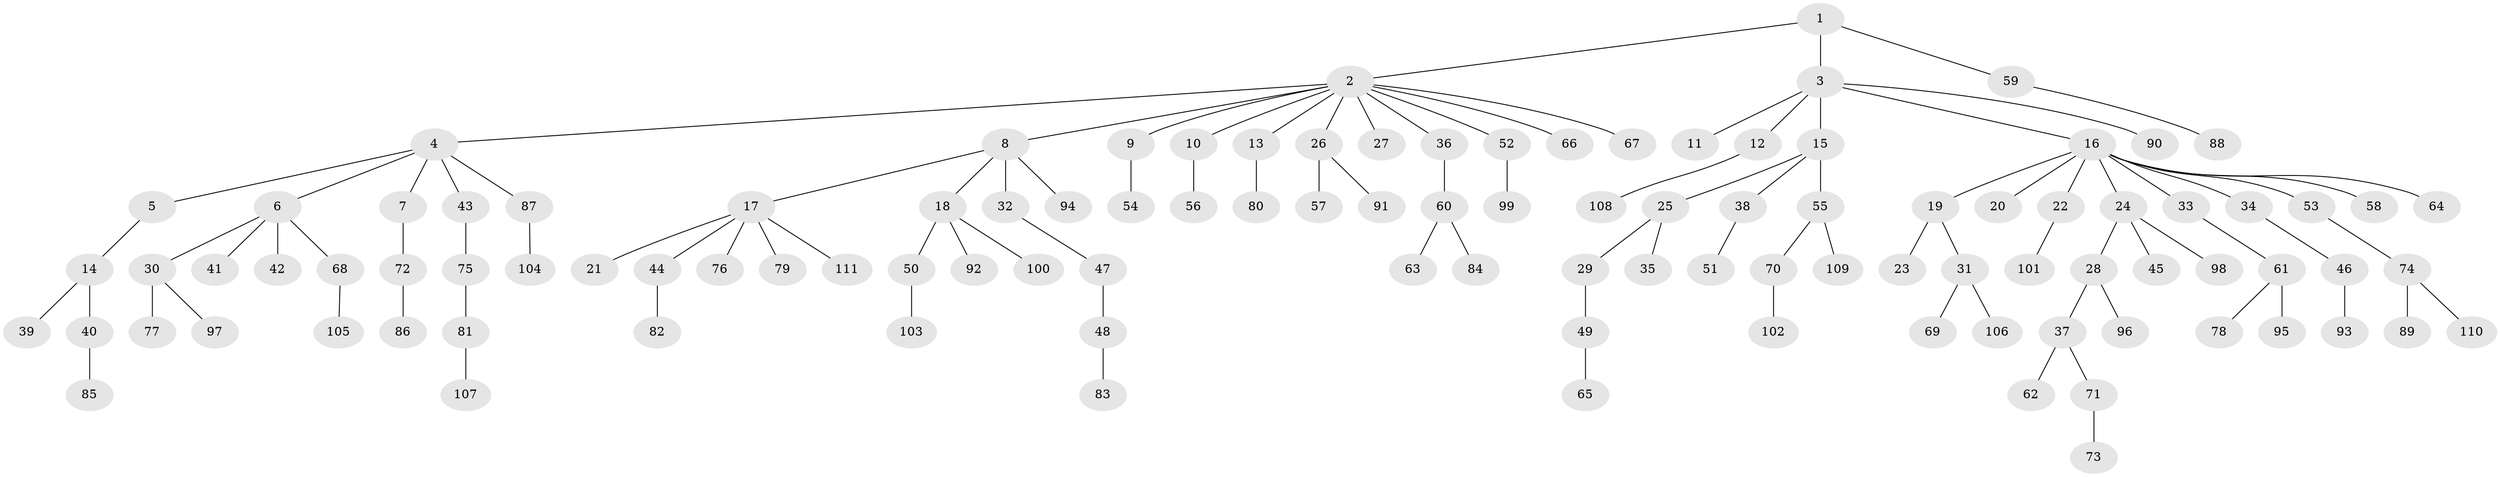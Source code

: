 // Generated by graph-tools (version 1.1) at 2025/26/03/09/25 03:26:24]
// undirected, 111 vertices, 110 edges
graph export_dot {
graph [start="1"]
  node [color=gray90,style=filled];
  1;
  2;
  3;
  4;
  5;
  6;
  7;
  8;
  9;
  10;
  11;
  12;
  13;
  14;
  15;
  16;
  17;
  18;
  19;
  20;
  21;
  22;
  23;
  24;
  25;
  26;
  27;
  28;
  29;
  30;
  31;
  32;
  33;
  34;
  35;
  36;
  37;
  38;
  39;
  40;
  41;
  42;
  43;
  44;
  45;
  46;
  47;
  48;
  49;
  50;
  51;
  52;
  53;
  54;
  55;
  56;
  57;
  58;
  59;
  60;
  61;
  62;
  63;
  64;
  65;
  66;
  67;
  68;
  69;
  70;
  71;
  72;
  73;
  74;
  75;
  76;
  77;
  78;
  79;
  80;
  81;
  82;
  83;
  84;
  85;
  86;
  87;
  88;
  89;
  90;
  91;
  92;
  93;
  94;
  95;
  96;
  97;
  98;
  99;
  100;
  101;
  102;
  103;
  104;
  105;
  106;
  107;
  108;
  109;
  110;
  111;
  1 -- 2;
  1 -- 3;
  1 -- 59;
  2 -- 4;
  2 -- 8;
  2 -- 9;
  2 -- 10;
  2 -- 13;
  2 -- 26;
  2 -- 27;
  2 -- 36;
  2 -- 52;
  2 -- 66;
  2 -- 67;
  3 -- 11;
  3 -- 12;
  3 -- 15;
  3 -- 16;
  3 -- 90;
  4 -- 5;
  4 -- 6;
  4 -- 7;
  4 -- 43;
  4 -- 87;
  5 -- 14;
  6 -- 30;
  6 -- 41;
  6 -- 42;
  6 -- 68;
  7 -- 72;
  8 -- 17;
  8 -- 18;
  8 -- 32;
  8 -- 94;
  9 -- 54;
  10 -- 56;
  12 -- 108;
  13 -- 80;
  14 -- 39;
  14 -- 40;
  15 -- 25;
  15 -- 38;
  15 -- 55;
  16 -- 19;
  16 -- 20;
  16 -- 22;
  16 -- 24;
  16 -- 33;
  16 -- 34;
  16 -- 53;
  16 -- 58;
  16 -- 64;
  17 -- 21;
  17 -- 44;
  17 -- 76;
  17 -- 79;
  17 -- 111;
  18 -- 50;
  18 -- 92;
  18 -- 100;
  19 -- 23;
  19 -- 31;
  22 -- 101;
  24 -- 28;
  24 -- 45;
  24 -- 98;
  25 -- 29;
  25 -- 35;
  26 -- 57;
  26 -- 91;
  28 -- 37;
  28 -- 96;
  29 -- 49;
  30 -- 77;
  30 -- 97;
  31 -- 69;
  31 -- 106;
  32 -- 47;
  33 -- 61;
  34 -- 46;
  36 -- 60;
  37 -- 62;
  37 -- 71;
  38 -- 51;
  40 -- 85;
  43 -- 75;
  44 -- 82;
  46 -- 93;
  47 -- 48;
  48 -- 83;
  49 -- 65;
  50 -- 103;
  52 -- 99;
  53 -- 74;
  55 -- 70;
  55 -- 109;
  59 -- 88;
  60 -- 63;
  60 -- 84;
  61 -- 78;
  61 -- 95;
  68 -- 105;
  70 -- 102;
  71 -- 73;
  72 -- 86;
  74 -- 89;
  74 -- 110;
  75 -- 81;
  81 -- 107;
  87 -- 104;
}
